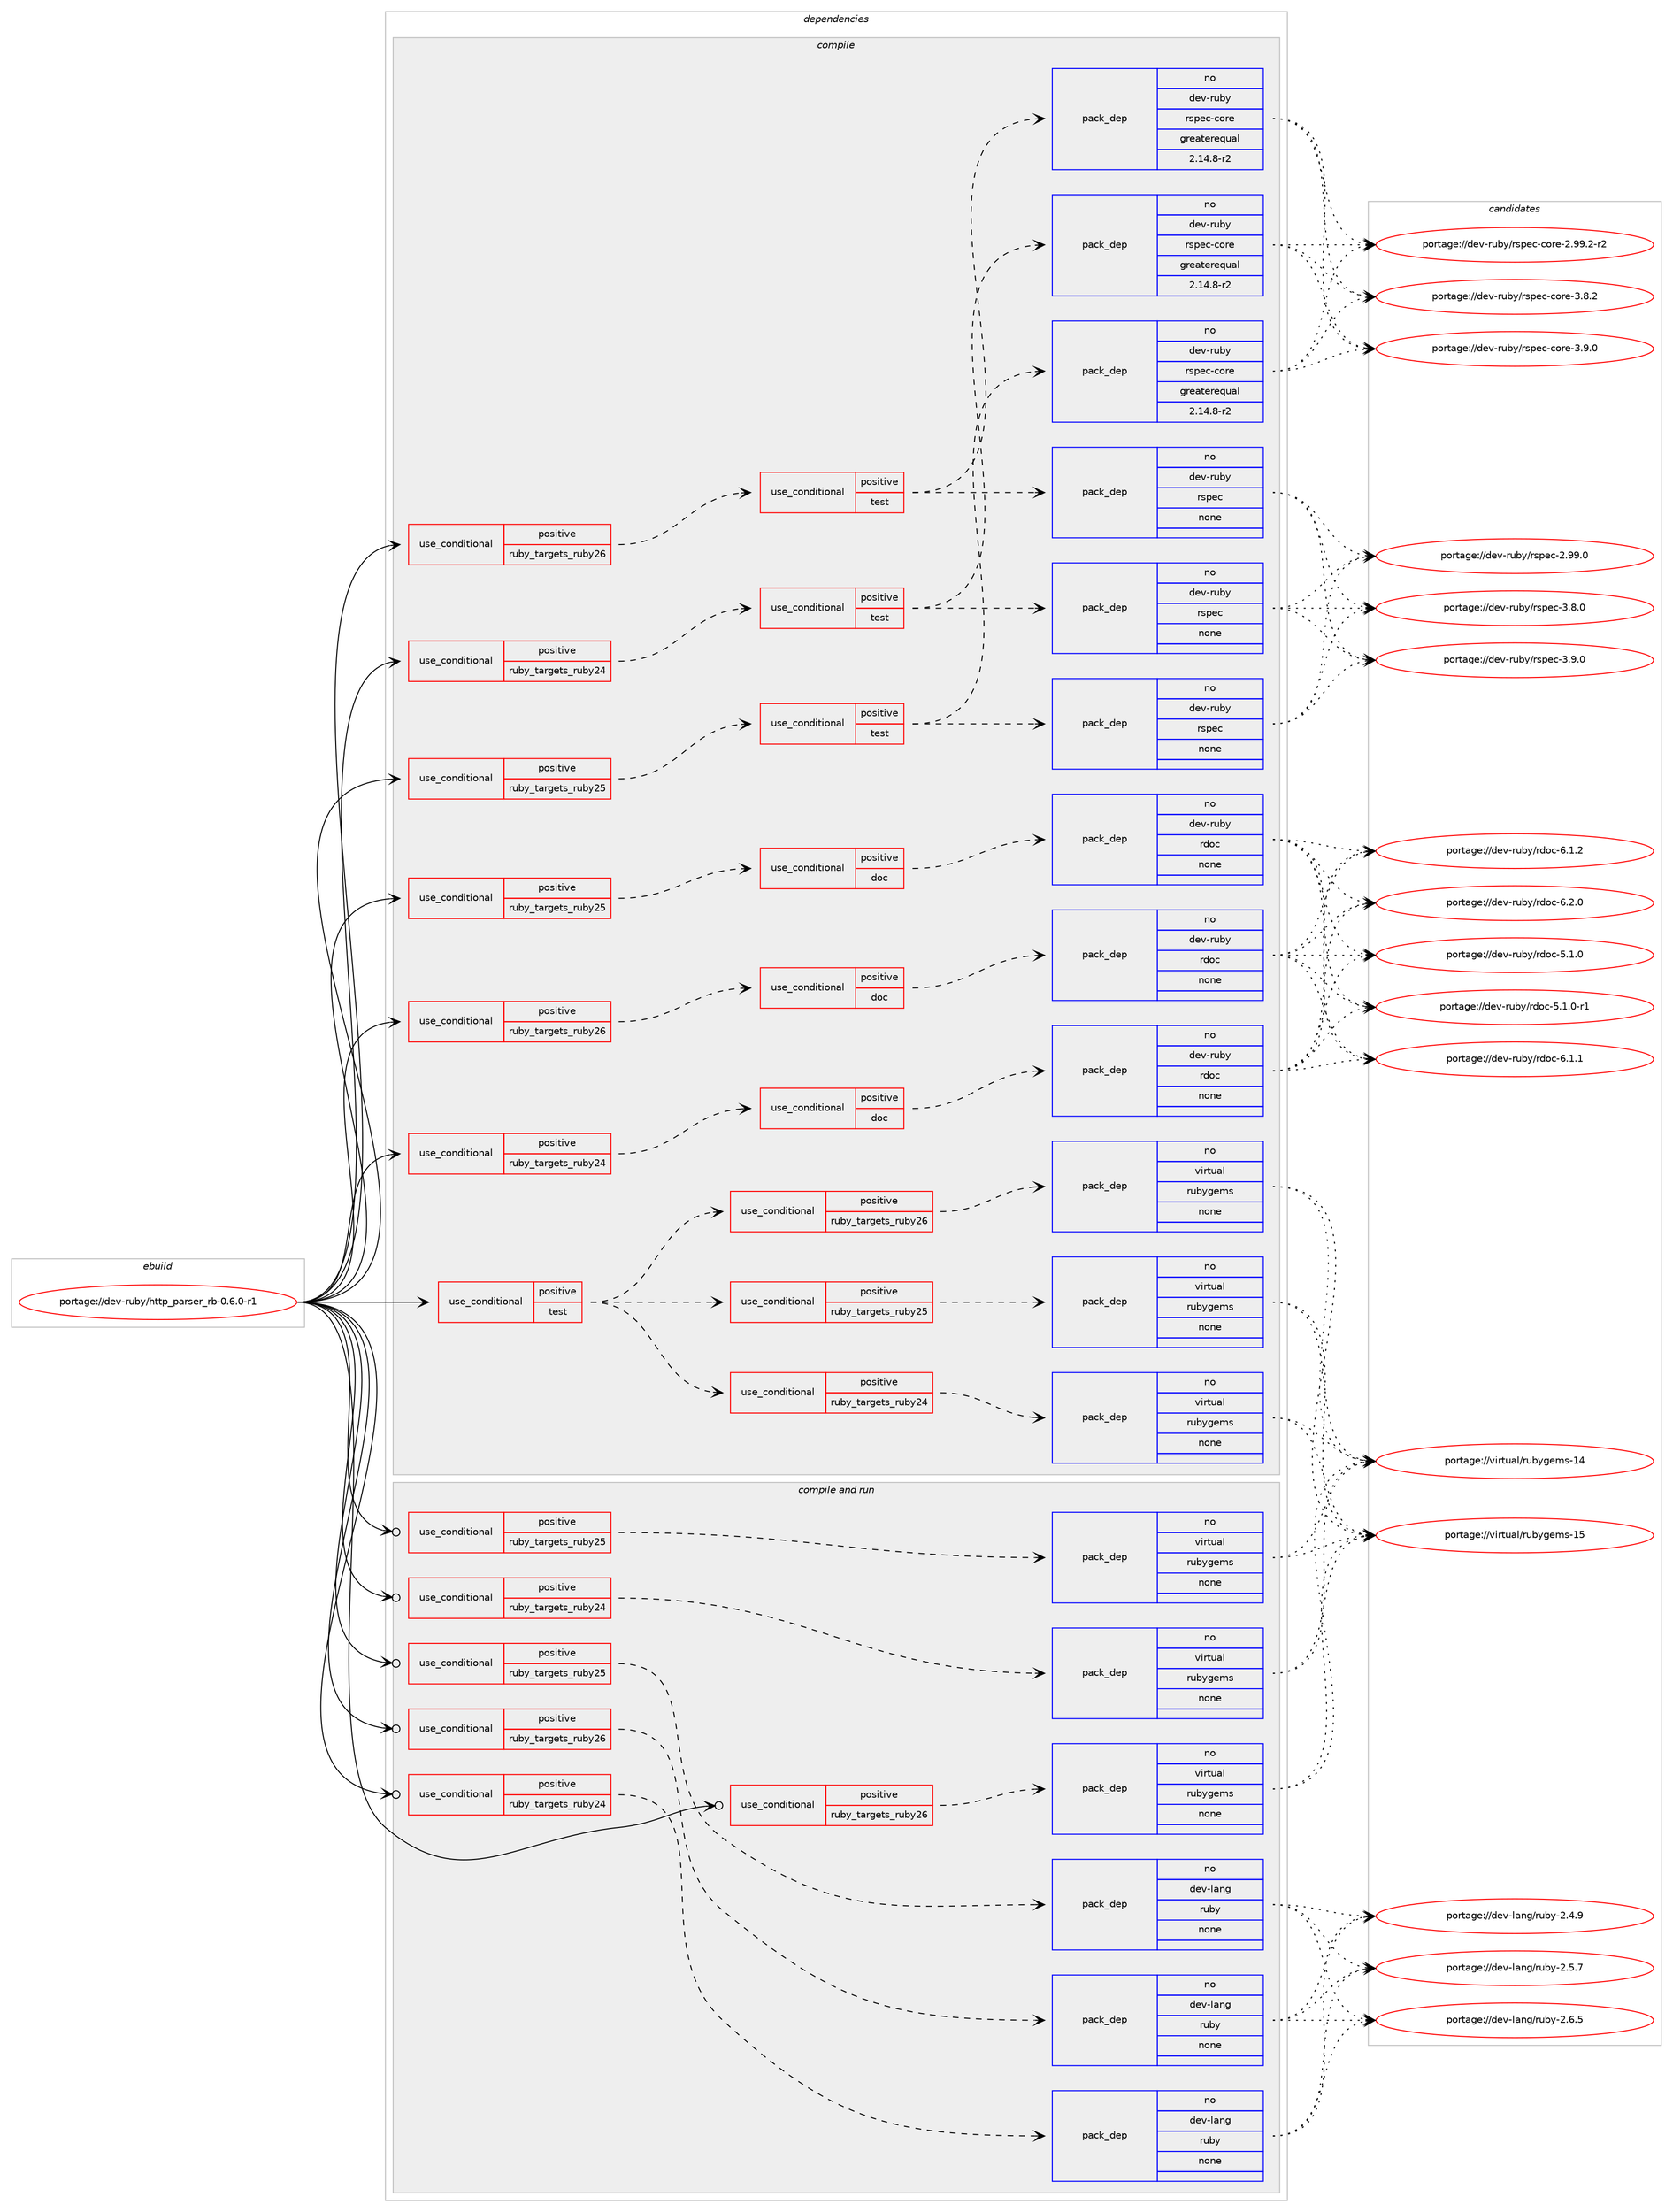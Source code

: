 digraph prolog {

# *************
# Graph options
# *************

newrank=true;
concentrate=true;
compound=true;
graph [rankdir=LR,fontname=Helvetica,fontsize=10,ranksep=1.5];#, ranksep=2.5, nodesep=0.2];
edge  [arrowhead=vee];
node  [fontname=Helvetica,fontsize=10];

# **********
# The ebuild
# **********

subgraph cluster_leftcol {
color=gray;
rank=same;
label=<<i>ebuild</i>>;
id [label="portage://dev-ruby/http_parser_rb-0.6.0-r1", color=red, width=4, href="../dev-ruby/http_parser_rb-0.6.0-r1.svg"];
}

# ****************
# The dependencies
# ****************

subgraph cluster_midcol {
color=gray;
label=<<i>dependencies</i>>;
subgraph cluster_compile {
fillcolor="#eeeeee";
style=filled;
label=<<i>compile</i>>;
subgraph cond53934 {
dependency224538 [label=<<TABLE BORDER="0" CELLBORDER="1" CELLSPACING="0" CELLPADDING="4"><TR><TD ROWSPAN="3" CELLPADDING="10">use_conditional</TD></TR><TR><TD>positive</TD></TR><TR><TD>ruby_targets_ruby24</TD></TR></TABLE>>, shape=none, color=red];
subgraph cond53935 {
dependency224539 [label=<<TABLE BORDER="0" CELLBORDER="1" CELLSPACING="0" CELLPADDING="4"><TR><TD ROWSPAN="3" CELLPADDING="10">use_conditional</TD></TR><TR><TD>positive</TD></TR><TR><TD>doc</TD></TR></TABLE>>, shape=none, color=red];
subgraph pack167116 {
dependency224540 [label=<<TABLE BORDER="0" CELLBORDER="1" CELLSPACING="0" CELLPADDING="4" WIDTH="220"><TR><TD ROWSPAN="6" CELLPADDING="30">pack_dep</TD></TR><TR><TD WIDTH="110">no</TD></TR><TR><TD>dev-ruby</TD></TR><TR><TD>rdoc</TD></TR><TR><TD>none</TD></TR><TR><TD></TD></TR></TABLE>>, shape=none, color=blue];
}
dependency224539:e -> dependency224540:w [weight=20,style="dashed",arrowhead="vee"];
}
dependency224538:e -> dependency224539:w [weight=20,style="dashed",arrowhead="vee"];
}
id:e -> dependency224538:w [weight=20,style="solid",arrowhead="vee"];
subgraph cond53936 {
dependency224541 [label=<<TABLE BORDER="0" CELLBORDER="1" CELLSPACING="0" CELLPADDING="4"><TR><TD ROWSPAN="3" CELLPADDING="10">use_conditional</TD></TR><TR><TD>positive</TD></TR><TR><TD>ruby_targets_ruby24</TD></TR></TABLE>>, shape=none, color=red];
subgraph cond53937 {
dependency224542 [label=<<TABLE BORDER="0" CELLBORDER="1" CELLSPACING="0" CELLPADDING="4"><TR><TD ROWSPAN="3" CELLPADDING="10">use_conditional</TD></TR><TR><TD>positive</TD></TR><TR><TD>test</TD></TR></TABLE>>, shape=none, color=red];
subgraph pack167117 {
dependency224543 [label=<<TABLE BORDER="0" CELLBORDER="1" CELLSPACING="0" CELLPADDING="4" WIDTH="220"><TR><TD ROWSPAN="6" CELLPADDING="30">pack_dep</TD></TR><TR><TD WIDTH="110">no</TD></TR><TR><TD>dev-ruby</TD></TR><TR><TD>rspec</TD></TR><TR><TD>none</TD></TR><TR><TD></TD></TR></TABLE>>, shape=none, color=blue];
}
dependency224542:e -> dependency224543:w [weight=20,style="dashed",arrowhead="vee"];
subgraph pack167118 {
dependency224544 [label=<<TABLE BORDER="0" CELLBORDER="1" CELLSPACING="0" CELLPADDING="4" WIDTH="220"><TR><TD ROWSPAN="6" CELLPADDING="30">pack_dep</TD></TR><TR><TD WIDTH="110">no</TD></TR><TR><TD>dev-ruby</TD></TR><TR><TD>rspec-core</TD></TR><TR><TD>greaterequal</TD></TR><TR><TD>2.14.8-r2</TD></TR></TABLE>>, shape=none, color=blue];
}
dependency224542:e -> dependency224544:w [weight=20,style="dashed",arrowhead="vee"];
}
dependency224541:e -> dependency224542:w [weight=20,style="dashed",arrowhead="vee"];
}
id:e -> dependency224541:w [weight=20,style="solid",arrowhead="vee"];
subgraph cond53938 {
dependency224545 [label=<<TABLE BORDER="0" CELLBORDER="1" CELLSPACING="0" CELLPADDING="4"><TR><TD ROWSPAN="3" CELLPADDING="10">use_conditional</TD></TR><TR><TD>positive</TD></TR><TR><TD>ruby_targets_ruby25</TD></TR></TABLE>>, shape=none, color=red];
subgraph cond53939 {
dependency224546 [label=<<TABLE BORDER="0" CELLBORDER="1" CELLSPACING="0" CELLPADDING="4"><TR><TD ROWSPAN="3" CELLPADDING="10">use_conditional</TD></TR><TR><TD>positive</TD></TR><TR><TD>doc</TD></TR></TABLE>>, shape=none, color=red];
subgraph pack167119 {
dependency224547 [label=<<TABLE BORDER="0" CELLBORDER="1" CELLSPACING="0" CELLPADDING="4" WIDTH="220"><TR><TD ROWSPAN="6" CELLPADDING="30">pack_dep</TD></TR><TR><TD WIDTH="110">no</TD></TR><TR><TD>dev-ruby</TD></TR><TR><TD>rdoc</TD></TR><TR><TD>none</TD></TR><TR><TD></TD></TR></TABLE>>, shape=none, color=blue];
}
dependency224546:e -> dependency224547:w [weight=20,style="dashed",arrowhead="vee"];
}
dependency224545:e -> dependency224546:w [weight=20,style="dashed",arrowhead="vee"];
}
id:e -> dependency224545:w [weight=20,style="solid",arrowhead="vee"];
subgraph cond53940 {
dependency224548 [label=<<TABLE BORDER="0" CELLBORDER="1" CELLSPACING="0" CELLPADDING="4"><TR><TD ROWSPAN="3" CELLPADDING="10">use_conditional</TD></TR><TR><TD>positive</TD></TR><TR><TD>ruby_targets_ruby25</TD></TR></TABLE>>, shape=none, color=red];
subgraph cond53941 {
dependency224549 [label=<<TABLE BORDER="0" CELLBORDER="1" CELLSPACING="0" CELLPADDING="4"><TR><TD ROWSPAN="3" CELLPADDING="10">use_conditional</TD></TR><TR><TD>positive</TD></TR><TR><TD>test</TD></TR></TABLE>>, shape=none, color=red];
subgraph pack167120 {
dependency224550 [label=<<TABLE BORDER="0" CELLBORDER="1" CELLSPACING="0" CELLPADDING="4" WIDTH="220"><TR><TD ROWSPAN="6" CELLPADDING="30">pack_dep</TD></TR><TR><TD WIDTH="110">no</TD></TR><TR><TD>dev-ruby</TD></TR><TR><TD>rspec</TD></TR><TR><TD>none</TD></TR><TR><TD></TD></TR></TABLE>>, shape=none, color=blue];
}
dependency224549:e -> dependency224550:w [weight=20,style="dashed",arrowhead="vee"];
subgraph pack167121 {
dependency224551 [label=<<TABLE BORDER="0" CELLBORDER="1" CELLSPACING="0" CELLPADDING="4" WIDTH="220"><TR><TD ROWSPAN="6" CELLPADDING="30">pack_dep</TD></TR><TR><TD WIDTH="110">no</TD></TR><TR><TD>dev-ruby</TD></TR><TR><TD>rspec-core</TD></TR><TR><TD>greaterequal</TD></TR><TR><TD>2.14.8-r2</TD></TR></TABLE>>, shape=none, color=blue];
}
dependency224549:e -> dependency224551:w [weight=20,style="dashed",arrowhead="vee"];
}
dependency224548:e -> dependency224549:w [weight=20,style="dashed",arrowhead="vee"];
}
id:e -> dependency224548:w [weight=20,style="solid",arrowhead="vee"];
subgraph cond53942 {
dependency224552 [label=<<TABLE BORDER="0" CELLBORDER="1" CELLSPACING="0" CELLPADDING="4"><TR><TD ROWSPAN="3" CELLPADDING="10">use_conditional</TD></TR><TR><TD>positive</TD></TR><TR><TD>ruby_targets_ruby26</TD></TR></TABLE>>, shape=none, color=red];
subgraph cond53943 {
dependency224553 [label=<<TABLE BORDER="0" CELLBORDER="1" CELLSPACING="0" CELLPADDING="4"><TR><TD ROWSPAN="3" CELLPADDING="10">use_conditional</TD></TR><TR><TD>positive</TD></TR><TR><TD>doc</TD></TR></TABLE>>, shape=none, color=red];
subgraph pack167122 {
dependency224554 [label=<<TABLE BORDER="0" CELLBORDER="1" CELLSPACING="0" CELLPADDING="4" WIDTH="220"><TR><TD ROWSPAN="6" CELLPADDING="30">pack_dep</TD></TR><TR><TD WIDTH="110">no</TD></TR><TR><TD>dev-ruby</TD></TR><TR><TD>rdoc</TD></TR><TR><TD>none</TD></TR><TR><TD></TD></TR></TABLE>>, shape=none, color=blue];
}
dependency224553:e -> dependency224554:w [weight=20,style="dashed",arrowhead="vee"];
}
dependency224552:e -> dependency224553:w [weight=20,style="dashed",arrowhead="vee"];
}
id:e -> dependency224552:w [weight=20,style="solid",arrowhead="vee"];
subgraph cond53944 {
dependency224555 [label=<<TABLE BORDER="0" CELLBORDER="1" CELLSPACING="0" CELLPADDING="4"><TR><TD ROWSPAN="3" CELLPADDING="10">use_conditional</TD></TR><TR><TD>positive</TD></TR><TR><TD>ruby_targets_ruby26</TD></TR></TABLE>>, shape=none, color=red];
subgraph cond53945 {
dependency224556 [label=<<TABLE BORDER="0" CELLBORDER="1" CELLSPACING="0" CELLPADDING="4"><TR><TD ROWSPAN="3" CELLPADDING="10">use_conditional</TD></TR><TR><TD>positive</TD></TR><TR><TD>test</TD></TR></TABLE>>, shape=none, color=red];
subgraph pack167123 {
dependency224557 [label=<<TABLE BORDER="0" CELLBORDER="1" CELLSPACING="0" CELLPADDING="4" WIDTH="220"><TR><TD ROWSPAN="6" CELLPADDING="30">pack_dep</TD></TR><TR><TD WIDTH="110">no</TD></TR><TR><TD>dev-ruby</TD></TR><TR><TD>rspec</TD></TR><TR><TD>none</TD></TR><TR><TD></TD></TR></TABLE>>, shape=none, color=blue];
}
dependency224556:e -> dependency224557:w [weight=20,style="dashed",arrowhead="vee"];
subgraph pack167124 {
dependency224558 [label=<<TABLE BORDER="0" CELLBORDER="1" CELLSPACING="0" CELLPADDING="4" WIDTH="220"><TR><TD ROWSPAN="6" CELLPADDING="30">pack_dep</TD></TR><TR><TD WIDTH="110">no</TD></TR><TR><TD>dev-ruby</TD></TR><TR><TD>rspec-core</TD></TR><TR><TD>greaterequal</TD></TR><TR><TD>2.14.8-r2</TD></TR></TABLE>>, shape=none, color=blue];
}
dependency224556:e -> dependency224558:w [weight=20,style="dashed",arrowhead="vee"];
}
dependency224555:e -> dependency224556:w [weight=20,style="dashed",arrowhead="vee"];
}
id:e -> dependency224555:w [weight=20,style="solid",arrowhead="vee"];
subgraph cond53946 {
dependency224559 [label=<<TABLE BORDER="0" CELLBORDER="1" CELLSPACING="0" CELLPADDING="4"><TR><TD ROWSPAN="3" CELLPADDING="10">use_conditional</TD></TR><TR><TD>positive</TD></TR><TR><TD>test</TD></TR></TABLE>>, shape=none, color=red];
subgraph cond53947 {
dependency224560 [label=<<TABLE BORDER="0" CELLBORDER="1" CELLSPACING="0" CELLPADDING="4"><TR><TD ROWSPAN="3" CELLPADDING="10">use_conditional</TD></TR><TR><TD>positive</TD></TR><TR><TD>ruby_targets_ruby24</TD></TR></TABLE>>, shape=none, color=red];
subgraph pack167125 {
dependency224561 [label=<<TABLE BORDER="0" CELLBORDER="1" CELLSPACING="0" CELLPADDING="4" WIDTH="220"><TR><TD ROWSPAN="6" CELLPADDING="30">pack_dep</TD></TR><TR><TD WIDTH="110">no</TD></TR><TR><TD>virtual</TD></TR><TR><TD>rubygems</TD></TR><TR><TD>none</TD></TR><TR><TD></TD></TR></TABLE>>, shape=none, color=blue];
}
dependency224560:e -> dependency224561:w [weight=20,style="dashed",arrowhead="vee"];
}
dependency224559:e -> dependency224560:w [weight=20,style="dashed",arrowhead="vee"];
subgraph cond53948 {
dependency224562 [label=<<TABLE BORDER="0" CELLBORDER="1" CELLSPACING="0" CELLPADDING="4"><TR><TD ROWSPAN="3" CELLPADDING="10">use_conditional</TD></TR><TR><TD>positive</TD></TR><TR><TD>ruby_targets_ruby25</TD></TR></TABLE>>, shape=none, color=red];
subgraph pack167126 {
dependency224563 [label=<<TABLE BORDER="0" CELLBORDER="1" CELLSPACING="0" CELLPADDING="4" WIDTH="220"><TR><TD ROWSPAN="6" CELLPADDING="30">pack_dep</TD></TR><TR><TD WIDTH="110">no</TD></TR><TR><TD>virtual</TD></TR><TR><TD>rubygems</TD></TR><TR><TD>none</TD></TR><TR><TD></TD></TR></TABLE>>, shape=none, color=blue];
}
dependency224562:e -> dependency224563:w [weight=20,style="dashed",arrowhead="vee"];
}
dependency224559:e -> dependency224562:w [weight=20,style="dashed",arrowhead="vee"];
subgraph cond53949 {
dependency224564 [label=<<TABLE BORDER="0" CELLBORDER="1" CELLSPACING="0" CELLPADDING="4"><TR><TD ROWSPAN="3" CELLPADDING="10">use_conditional</TD></TR><TR><TD>positive</TD></TR><TR><TD>ruby_targets_ruby26</TD></TR></TABLE>>, shape=none, color=red];
subgraph pack167127 {
dependency224565 [label=<<TABLE BORDER="0" CELLBORDER="1" CELLSPACING="0" CELLPADDING="4" WIDTH="220"><TR><TD ROWSPAN="6" CELLPADDING="30">pack_dep</TD></TR><TR><TD WIDTH="110">no</TD></TR><TR><TD>virtual</TD></TR><TR><TD>rubygems</TD></TR><TR><TD>none</TD></TR><TR><TD></TD></TR></TABLE>>, shape=none, color=blue];
}
dependency224564:e -> dependency224565:w [weight=20,style="dashed",arrowhead="vee"];
}
dependency224559:e -> dependency224564:w [weight=20,style="dashed",arrowhead="vee"];
}
id:e -> dependency224559:w [weight=20,style="solid",arrowhead="vee"];
}
subgraph cluster_compileandrun {
fillcolor="#eeeeee";
style=filled;
label=<<i>compile and run</i>>;
subgraph cond53950 {
dependency224566 [label=<<TABLE BORDER="0" CELLBORDER="1" CELLSPACING="0" CELLPADDING="4"><TR><TD ROWSPAN="3" CELLPADDING="10">use_conditional</TD></TR><TR><TD>positive</TD></TR><TR><TD>ruby_targets_ruby24</TD></TR></TABLE>>, shape=none, color=red];
subgraph pack167128 {
dependency224567 [label=<<TABLE BORDER="0" CELLBORDER="1" CELLSPACING="0" CELLPADDING="4" WIDTH="220"><TR><TD ROWSPAN="6" CELLPADDING="30">pack_dep</TD></TR><TR><TD WIDTH="110">no</TD></TR><TR><TD>dev-lang</TD></TR><TR><TD>ruby</TD></TR><TR><TD>none</TD></TR><TR><TD></TD></TR></TABLE>>, shape=none, color=blue];
}
dependency224566:e -> dependency224567:w [weight=20,style="dashed",arrowhead="vee"];
}
id:e -> dependency224566:w [weight=20,style="solid",arrowhead="odotvee"];
subgraph cond53951 {
dependency224568 [label=<<TABLE BORDER="0" CELLBORDER="1" CELLSPACING="0" CELLPADDING="4"><TR><TD ROWSPAN="3" CELLPADDING="10">use_conditional</TD></TR><TR><TD>positive</TD></TR><TR><TD>ruby_targets_ruby24</TD></TR></TABLE>>, shape=none, color=red];
subgraph pack167129 {
dependency224569 [label=<<TABLE BORDER="0" CELLBORDER="1" CELLSPACING="0" CELLPADDING="4" WIDTH="220"><TR><TD ROWSPAN="6" CELLPADDING="30">pack_dep</TD></TR><TR><TD WIDTH="110">no</TD></TR><TR><TD>virtual</TD></TR><TR><TD>rubygems</TD></TR><TR><TD>none</TD></TR><TR><TD></TD></TR></TABLE>>, shape=none, color=blue];
}
dependency224568:e -> dependency224569:w [weight=20,style="dashed",arrowhead="vee"];
}
id:e -> dependency224568:w [weight=20,style="solid",arrowhead="odotvee"];
subgraph cond53952 {
dependency224570 [label=<<TABLE BORDER="0" CELLBORDER="1" CELLSPACING="0" CELLPADDING="4"><TR><TD ROWSPAN="3" CELLPADDING="10">use_conditional</TD></TR><TR><TD>positive</TD></TR><TR><TD>ruby_targets_ruby25</TD></TR></TABLE>>, shape=none, color=red];
subgraph pack167130 {
dependency224571 [label=<<TABLE BORDER="0" CELLBORDER="1" CELLSPACING="0" CELLPADDING="4" WIDTH="220"><TR><TD ROWSPAN="6" CELLPADDING="30">pack_dep</TD></TR><TR><TD WIDTH="110">no</TD></TR><TR><TD>dev-lang</TD></TR><TR><TD>ruby</TD></TR><TR><TD>none</TD></TR><TR><TD></TD></TR></TABLE>>, shape=none, color=blue];
}
dependency224570:e -> dependency224571:w [weight=20,style="dashed",arrowhead="vee"];
}
id:e -> dependency224570:w [weight=20,style="solid",arrowhead="odotvee"];
subgraph cond53953 {
dependency224572 [label=<<TABLE BORDER="0" CELLBORDER="1" CELLSPACING="0" CELLPADDING="4"><TR><TD ROWSPAN="3" CELLPADDING="10">use_conditional</TD></TR><TR><TD>positive</TD></TR><TR><TD>ruby_targets_ruby25</TD></TR></TABLE>>, shape=none, color=red];
subgraph pack167131 {
dependency224573 [label=<<TABLE BORDER="0" CELLBORDER="1" CELLSPACING="0" CELLPADDING="4" WIDTH="220"><TR><TD ROWSPAN="6" CELLPADDING="30">pack_dep</TD></TR><TR><TD WIDTH="110">no</TD></TR><TR><TD>virtual</TD></TR><TR><TD>rubygems</TD></TR><TR><TD>none</TD></TR><TR><TD></TD></TR></TABLE>>, shape=none, color=blue];
}
dependency224572:e -> dependency224573:w [weight=20,style="dashed",arrowhead="vee"];
}
id:e -> dependency224572:w [weight=20,style="solid",arrowhead="odotvee"];
subgraph cond53954 {
dependency224574 [label=<<TABLE BORDER="0" CELLBORDER="1" CELLSPACING="0" CELLPADDING="4"><TR><TD ROWSPAN="3" CELLPADDING="10">use_conditional</TD></TR><TR><TD>positive</TD></TR><TR><TD>ruby_targets_ruby26</TD></TR></TABLE>>, shape=none, color=red];
subgraph pack167132 {
dependency224575 [label=<<TABLE BORDER="0" CELLBORDER="1" CELLSPACING="0" CELLPADDING="4" WIDTH="220"><TR><TD ROWSPAN="6" CELLPADDING="30">pack_dep</TD></TR><TR><TD WIDTH="110">no</TD></TR><TR><TD>dev-lang</TD></TR><TR><TD>ruby</TD></TR><TR><TD>none</TD></TR><TR><TD></TD></TR></TABLE>>, shape=none, color=blue];
}
dependency224574:e -> dependency224575:w [weight=20,style="dashed",arrowhead="vee"];
}
id:e -> dependency224574:w [weight=20,style="solid",arrowhead="odotvee"];
subgraph cond53955 {
dependency224576 [label=<<TABLE BORDER="0" CELLBORDER="1" CELLSPACING="0" CELLPADDING="4"><TR><TD ROWSPAN="3" CELLPADDING="10">use_conditional</TD></TR><TR><TD>positive</TD></TR><TR><TD>ruby_targets_ruby26</TD></TR></TABLE>>, shape=none, color=red];
subgraph pack167133 {
dependency224577 [label=<<TABLE BORDER="0" CELLBORDER="1" CELLSPACING="0" CELLPADDING="4" WIDTH="220"><TR><TD ROWSPAN="6" CELLPADDING="30">pack_dep</TD></TR><TR><TD WIDTH="110">no</TD></TR><TR><TD>virtual</TD></TR><TR><TD>rubygems</TD></TR><TR><TD>none</TD></TR><TR><TD></TD></TR></TABLE>>, shape=none, color=blue];
}
dependency224576:e -> dependency224577:w [weight=20,style="dashed",arrowhead="vee"];
}
id:e -> dependency224576:w [weight=20,style="solid",arrowhead="odotvee"];
}
subgraph cluster_run {
fillcolor="#eeeeee";
style=filled;
label=<<i>run</i>>;
}
}

# **************
# The candidates
# **************

subgraph cluster_choices {
rank=same;
color=gray;
label=<<i>candidates</i>>;

subgraph choice167116 {
color=black;
nodesep=1;
choiceportage10010111845114117981214711410011199455346494648 [label="portage://dev-ruby/rdoc-5.1.0", color=red, width=4,href="../dev-ruby/rdoc-5.1.0.svg"];
choiceportage100101118451141179812147114100111994553464946484511449 [label="portage://dev-ruby/rdoc-5.1.0-r1", color=red, width=4,href="../dev-ruby/rdoc-5.1.0-r1.svg"];
choiceportage10010111845114117981214711410011199455446494649 [label="portage://dev-ruby/rdoc-6.1.1", color=red, width=4,href="../dev-ruby/rdoc-6.1.1.svg"];
choiceportage10010111845114117981214711410011199455446494650 [label="portage://dev-ruby/rdoc-6.1.2", color=red, width=4,href="../dev-ruby/rdoc-6.1.2.svg"];
choiceportage10010111845114117981214711410011199455446504648 [label="portage://dev-ruby/rdoc-6.2.0", color=red, width=4,href="../dev-ruby/rdoc-6.2.0.svg"];
dependency224540:e -> choiceportage10010111845114117981214711410011199455346494648:w [style=dotted,weight="100"];
dependency224540:e -> choiceportage100101118451141179812147114100111994553464946484511449:w [style=dotted,weight="100"];
dependency224540:e -> choiceportage10010111845114117981214711410011199455446494649:w [style=dotted,weight="100"];
dependency224540:e -> choiceportage10010111845114117981214711410011199455446494650:w [style=dotted,weight="100"];
dependency224540:e -> choiceportage10010111845114117981214711410011199455446504648:w [style=dotted,weight="100"];
}
subgraph choice167117 {
color=black;
nodesep=1;
choiceportage1001011184511411798121471141151121019945504657574648 [label="portage://dev-ruby/rspec-2.99.0", color=red, width=4,href="../dev-ruby/rspec-2.99.0.svg"];
choiceportage10010111845114117981214711411511210199455146564648 [label="portage://dev-ruby/rspec-3.8.0", color=red, width=4,href="../dev-ruby/rspec-3.8.0.svg"];
choiceportage10010111845114117981214711411511210199455146574648 [label="portage://dev-ruby/rspec-3.9.0", color=red, width=4,href="../dev-ruby/rspec-3.9.0.svg"];
dependency224543:e -> choiceportage1001011184511411798121471141151121019945504657574648:w [style=dotted,weight="100"];
dependency224543:e -> choiceportage10010111845114117981214711411511210199455146564648:w [style=dotted,weight="100"];
dependency224543:e -> choiceportage10010111845114117981214711411511210199455146574648:w [style=dotted,weight="100"];
}
subgraph choice167118 {
color=black;
nodesep=1;
choiceportage100101118451141179812147114115112101994599111114101455046575746504511450 [label="portage://dev-ruby/rspec-core-2.99.2-r2", color=red, width=4,href="../dev-ruby/rspec-core-2.99.2-r2.svg"];
choiceportage100101118451141179812147114115112101994599111114101455146564650 [label="portage://dev-ruby/rspec-core-3.8.2", color=red, width=4,href="../dev-ruby/rspec-core-3.8.2.svg"];
choiceportage100101118451141179812147114115112101994599111114101455146574648 [label="portage://dev-ruby/rspec-core-3.9.0", color=red, width=4,href="../dev-ruby/rspec-core-3.9.0.svg"];
dependency224544:e -> choiceportage100101118451141179812147114115112101994599111114101455046575746504511450:w [style=dotted,weight="100"];
dependency224544:e -> choiceportage100101118451141179812147114115112101994599111114101455146564650:w [style=dotted,weight="100"];
dependency224544:e -> choiceportage100101118451141179812147114115112101994599111114101455146574648:w [style=dotted,weight="100"];
}
subgraph choice167119 {
color=black;
nodesep=1;
choiceportage10010111845114117981214711410011199455346494648 [label="portage://dev-ruby/rdoc-5.1.0", color=red, width=4,href="../dev-ruby/rdoc-5.1.0.svg"];
choiceportage100101118451141179812147114100111994553464946484511449 [label="portage://dev-ruby/rdoc-5.1.0-r1", color=red, width=4,href="../dev-ruby/rdoc-5.1.0-r1.svg"];
choiceportage10010111845114117981214711410011199455446494649 [label="portage://dev-ruby/rdoc-6.1.1", color=red, width=4,href="../dev-ruby/rdoc-6.1.1.svg"];
choiceportage10010111845114117981214711410011199455446494650 [label="portage://dev-ruby/rdoc-6.1.2", color=red, width=4,href="../dev-ruby/rdoc-6.1.2.svg"];
choiceportage10010111845114117981214711410011199455446504648 [label="portage://dev-ruby/rdoc-6.2.0", color=red, width=4,href="../dev-ruby/rdoc-6.2.0.svg"];
dependency224547:e -> choiceportage10010111845114117981214711410011199455346494648:w [style=dotted,weight="100"];
dependency224547:e -> choiceportage100101118451141179812147114100111994553464946484511449:w [style=dotted,weight="100"];
dependency224547:e -> choiceportage10010111845114117981214711410011199455446494649:w [style=dotted,weight="100"];
dependency224547:e -> choiceportage10010111845114117981214711410011199455446494650:w [style=dotted,weight="100"];
dependency224547:e -> choiceportage10010111845114117981214711410011199455446504648:w [style=dotted,weight="100"];
}
subgraph choice167120 {
color=black;
nodesep=1;
choiceportage1001011184511411798121471141151121019945504657574648 [label="portage://dev-ruby/rspec-2.99.0", color=red, width=4,href="../dev-ruby/rspec-2.99.0.svg"];
choiceportage10010111845114117981214711411511210199455146564648 [label="portage://dev-ruby/rspec-3.8.0", color=red, width=4,href="../dev-ruby/rspec-3.8.0.svg"];
choiceportage10010111845114117981214711411511210199455146574648 [label="portage://dev-ruby/rspec-3.9.0", color=red, width=4,href="../dev-ruby/rspec-3.9.0.svg"];
dependency224550:e -> choiceportage1001011184511411798121471141151121019945504657574648:w [style=dotted,weight="100"];
dependency224550:e -> choiceportage10010111845114117981214711411511210199455146564648:w [style=dotted,weight="100"];
dependency224550:e -> choiceportage10010111845114117981214711411511210199455146574648:w [style=dotted,weight="100"];
}
subgraph choice167121 {
color=black;
nodesep=1;
choiceportage100101118451141179812147114115112101994599111114101455046575746504511450 [label="portage://dev-ruby/rspec-core-2.99.2-r2", color=red, width=4,href="../dev-ruby/rspec-core-2.99.2-r2.svg"];
choiceportage100101118451141179812147114115112101994599111114101455146564650 [label="portage://dev-ruby/rspec-core-3.8.2", color=red, width=4,href="../dev-ruby/rspec-core-3.8.2.svg"];
choiceportage100101118451141179812147114115112101994599111114101455146574648 [label="portage://dev-ruby/rspec-core-3.9.0", color=red, width=4,href="../dev-ruby/rspec-core-3.9.0.svg"];
dependency224551:e -> choiceportage100101118451141179812147114115112101994599111114101455046575746504511450:w [style=dotted,weight="100"];
dependency224551:e -> choiceportage100101118451141179812147114115112101994599111114101455146564650:w [style=dotted,weight="100"];
dependency224551:e -> choiceportage100101118451141179812147114115112101994599111114101455146574648:w [style=dotted,weight="100"];
}
subgraph choice167122 {
color=black;
nodesep=1;
choiceportage10010111845114117981214711410011199455346494648 [label="portage://dev-ruby/rdoc-5.1.0", color=red, width=4,href="../dev-ruby/rdoc-5.1.0.svg"];
choiceportage100101118451141179812147114100111994553464946484511449 [label="portage://dev-ruby/rdoc-5.1.0-r1", color=red, width=4,href="../dev-ruby/rdoc-5.1.0-r1.svg"];
choiceportage10010111845114117981214711410011199455446494649 [label="portage://dev-ruby/rdoc-6.1.1", color=red, width=4,href="../dev-ruby/rdoc-6.1.1.svg"];
choiceportage10010111845114117981214711410011199455446494650 [label="portage://dev-ruby/rdoc-6.1.2", color=red, width=4,href="../dev-ruby/rdoc-6.1.2.svg"];
choiceportage10010111845114117981214711410011199455446504648 [label="portage://dev-ruby/rdoc-6.2.0", color=red, width=4,href="../dev-ruby/rdoc-6.2.0.svg"];
dependency224554:e -> choiceportage10010111845114117981214711410011199455346494648:w [style=dotted,weight="100"];
dependency224554:e -> choiceportage100101118451141179812147114100111994553464946484511449:w [style=dotted,weight="100"];
dependency224554:e -> choiceportage10010111845114117981214711410011199455446494649:w [style=dotted,weight="100"];
dependency224554:e -> choiceportage10010111845114117981214711410011199455446494650:w [style=dotted,weight="100"];
dependency224554:e -> choiceportage10010111845114117981214711410011199455446504648:w [style=dotted,weight="100"];
}
subgraph choice167123 {
color=black;
nodesep=1;
choiceportage1001011184511411798121471141151121019945504657574648 [label="portage://dev-ruby/rspec-2.99.0", color=red, width=4,href="../dev-ruby/rspec-2.99.0.svg"];
choiceportage10010111845114117981214711411511210199455146564648 [label="portage://dev-ruby/rspec-3.8.0", color=red, width=4,href="../dev-ruby/rspec-3.8.0.svg"];
choiceportage10010111845114117981214711411511210199455146574648 [label="portage://dev-ruby/rspec-3.9.0", color=red, width=4,href="../dev-ruby/rspec-3.9.0.svg"];
dependency224557:e -> choiceportage1001011184511411798121471141151121019945504657574648:w [style=dotted,weight="100"];
dependency224557:e -> choiceportage10010111845114117981214711411511210199455146564648:w [style=dotted,weight="100"];
dependency224557:e -> choiceportage10010111845114117981214711411511210199455146574648:w [style=dotted,weight="100"];
}
subgraph choice167124 {
color=black;
nodesep=1;
choiceportage100101118451141179812147114115112101994599111114101455046575746504511450 [label="portage://dev-ruby/rspec-core-2.99.2-r2", color=red, width=4,href="../dev-ruby/rspec-core-2.99.2-r2.svg"];
choiceportage100101118451141179812147114115112101994599111114101455146564650 [label="portage://dev-ruby/rspec-core-3.8.2", color=red, width=4,href="../dev-ruby/rspec-core-3.8.2.svg"];
choiceportage100101118451141179812147114115112101994599111114101455146574648 [label="portage://dev-ruby/rspec-core-3.9.0", color=red, width=4,href="../dev-ruby/rspec-core-3.9.0.svg"];
dependency224558:e -> choiceportage100101118451141179812147114115112101994599111114101455046575746504511450:w [style=dotted,weight="100"];
dependency224558:e -> choiceportage100101118451141179812147114115112101994599111114101455146564650:w [style=dotted,weight="100"];
dependency224558:e -> choiceportage100101118451141179812147114115112101994599111114101455146574648:w [style=dotted,weight="100"];
}
subgraph choice167125 {
color=black;
nodesep=1;
choiceportage118105114116117971084711411798121103101109115454952 [label="portage://virtual/rubygems-14", color=red, width=4,href="../virtual/rubygems-14.svg"];
choiceportage118105114116117971084711411798121103101109115454953 [label="portage://virtual/rubygems-15", color=red, width=4,href="../virtual/rubygems-15.svg"];
dependency224561:e -> choiceportage118105114116117971084711411798121103101109115454952:w [style=dotted,weight="100"];
dependency224561:e -> choiceportage118105114116117971084711411798121103101109115454953:w [style=dotted,weight="100"];
}
subgraph choice167126 {
color=black;
nodesep=1;
choiceportage118105114116117971084711411798121103101109115454952 [label="portage://virtual/rubygems-14", color=red, width=4,href="../virtual/rubygems-14.svg"];
choiceportage118105114116117971084711411798121103101109115454953 [label="portage://virtual/rubygems-15", color=red, width=4,href="../virtual/rubygems-15.svg"];
dependency224563:e -> choiceportage118105114116117971084711411798121103101109115454952:w [style=dotted,weight="100"];
dependency224563:e -> choiceportage118105114116117971084711411798121103101109115454953:w [style=dotted,weight="100"];
}
subgraph choice167127 {
color=black;
nodesep=1;
choiceportage118105114116117971084711411798121103101109115454952 [label="portage://virtual/rubygems-14", color=red, width=4,href="../virtual/rubygems-14.svg"];
choiceportage118105114116117971084711411798121103101109115454953 [label="portage://virtual/rubygems-15", color=red, width=4,href="../virtual/rubygems-15.svg"];
dependency224565:e -> choiceportage118105114116117971084711411798121103101109115454952:w [style=dotted,weight="100"];
dependency224565:e -> choiceportage118105114116117971084711411798121103101109115454953:w [style=dotted,weight="100"];
}
subgraph choice167128 {
color=black;
nodesep=1;
choiceportage10010111845108971101034711411798121455046524657 [label="portage://dev-lang/ruby-2.4.9", color=red, width=4,href="../dev-lang/ruby-2.4.9.svg"];
choiceportage10010111845108971101034711411798121455046534655 [label="portage://dev-lang/ruby-2.5.7", color=red, width=4,href="../dev-lang/ruby-2.5.7.svg"];
choiceportage10010111845108971101034711411798121455046544653 [label="portage://dev-lang/ruby-2.6.5", color=red, width=4,href="../dev-lang/ruby-2.6.5.svg"];
dependency224567:e -> choiceportage10010111845108971101034711411798121455046524657:w [style=dotted,weight="100"];
dependency224567:e -> choiceportage10010111845108971101034711411798121455046534655:w [style=dotted,weight="100"];
dependency224567:e -> choiceportage10010111845108971101034711411798121455046544653:w [style=dotted,weight="100"];
}
subgraph choice167129 {
color=black;
nodesep=1;
choiceportage118105114116117971084711411798121103101109115454952 [label="portage://virtual/rubygems-14", color=red, width=4,href="../virtual/rubygems-14.svg"];
choiceportage118105114116117971084711411798121103101109115454953 [label="portage://virtual/rubygems-15", color=red, width=4,href="../virtual/rubygems-15.svg"];
dependency224569:e -> choiceportage118105114116117971084711411798121103101109115454952:w [style=dotted,weight="100"];
dependency224569:e -> choiceportage118105114116117971084711411798121103101109115454953:w [style=dotted,weight="100"];
}
subgraph choice167130 {
color=black;
nodesep=1;
choiceportage10010111845108971101034711411798121455046524657 [label="portage://dev-lang/ruby-2.4.9", color=red, width=4,href="../dev-lang/ruby-2.4.9.svg"];
choiceportage10010111845108971101034711411798121455046534655 [label="portage://dev-lang/ruby-2.5.7", color=red, width=4,href="../dev-lang/ruby-2.5.7.svg"];
choiceportage10010111845108971101034711411798121455046544653 [label="portage://dev-lang/ruby-2.6.5", color=red, width=4,href="../dev-lang/ruby-2.6.5.svg"];
dependency224571:e -> choiceportage10010111845108971101034711411798121455046524657:w [style=dotted,weight="100"];
dependency224571:e -> choiceportage10010111845108971101034711411798121455046534655:w [style=dotted,weight="100"];
dependency224571:e -> choiceportage10010111845108971101034711411798121455046544653:w [style=dotted,weight="100"];
}
subgraph choice167131 {
color=black;
nodesep=1;
choiceportage118105114116117971084711411798121103101109115454952 [label="portage://virtual/rubygems-14", color=red, width=4,href="../virtual/rubygems-14.svg"];
choiceportage118105114116117971084711411798121103101109115454953 [label="portage://virtual/rubygems-15", color=red, width=4,href="../virtual/rubygems-15.svg"];
dependency224573:e -> choiceportage118105114116117971084711411798121103101109115454952:w [style=dotted,weight="100"];
dependency224573:e -> choiceportage118105114116117971084711411798121103101109115454953:w [style=dotted,weight="100"];
}
subgraph choice167132 {
color=black;
nodesep=1;
choiceportage10010111845108971101034711411798121455046524657 [label="portage://dev-lang/ruby-2.4.9", color=red, width=4,href="../dev-lang/ruby-2.4.9.svg"];
choiceportage10010111845108971101034711411798121455046534655 [label="portage://dev-lang/ruby-2.5.7", color=red, width=4,href="../dev-lang/ruby-2.5.7.svg"];
choiceportage10010111845108971101034711411798121455046544653 [label="portage://dev-lang/ruby-2.6.5", color=red, width=4,href="../dev-lang/ruby-2.6.5.svg"];
dependency224575:e -> choiceportage10010111845108971101034711411798121455046524657:w [style=dotted,weight="100"];
dependency224575:e -> choiceportage10010111845108971101034711411798121455046534655:w [style=dotted,weight="100"];
dependency224575:e -> choiceportage10010111845108971101034711411798121455046544653:w [style=dotted,weight="100"];
}
subgraph choice167133 {
color=black;
nodesep=1;
choiceportage118105114116117971084711411798121103101109115454952 [label="portage://virtual/rubygems-14", color=red, width=4,href="../virtual/rubygems-14.svg"];
choiceportage118105114116117971084711411798121103101109115454953 [label="portage://virtual/rubygems-15", color=red, width=4,href="../virtual/rubygems-15.svg"];
dependency224577:e -> choiceportage118105114116117971084711411798121103101109115454952:w [style=dotted,weight="100"];
dependency224577:e -> choiceportage118105114116117971084711411798121103101109115454953:w [style=dotted,weight="100"];
}
}

}
